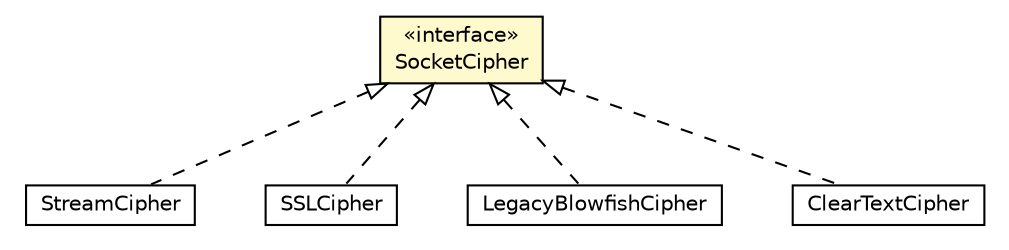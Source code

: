 #!/usr/local/bin/dot
#
# Class diagram 
# Generated by UMLGraph version R5_6-24-gf6e263 (http://www.umlgraph.org/)
#

digraph G {
	edge [fontname="Helvetica",fontsize=10,labelfontname="Helvetica",labelfontsize=10];
	node [fontname="Helvetica",fontsize=10,shape=plaintext];
	nodesep=0.25;
	ranksep=0.5;
	// org.universAAL.ri.gateway.communication.cipher.StreamCipher
	c29878 [label=<<table title="org.universAAL.ri.gateway.communication.cipher.StreamCipher" border="0" cellborder="1" cellspacing="0" cellpadding="2" port="p" href="./StreamCipher.html">
		<tr><td><table border="0" cellspacing="0" cellpadding="1">
<tr><td align="center" balign="center"> StreamCipher </td></tr>
		</table></td></tr>
		</table>>, URL="./StreamCipher.html", fontname="Helvetica", fontcolor="black", fontsize=10.0];
	// org.universAAL.ri.gateway.communication.cipher.SSLCipher
	c29879 [label=<<table title="org.universAAL.ri.gateway.communication.cipher.SSLCipher" border="0" cellborder="1" cellspacing="0" cellpadding="2" port="p" href="./SSLCipher.html">
		<tr><td><table border="0" cellspacing="0" cellpadding="1">
<tr><td align="center" balign="center"> SSLCipher </td></tr>
		</table></td></tr>
		</table>>, URL="./SSLCipher.html", fontname="Helvetica", fontcolor="black", fontsize=10.0];
	// org.universAAL.ri.gateway.communication.cipher.LegacyBlowfishCipher
	c29880 [label=<<table title="org.universAAL.ri.gateway.communication.cipher.LegacyBlowfishCipher" border="0" cellborder="1" cellspacing="0" cellpadding="2" port="p" href="./LegacyBlowfishCipher.html">
		<tr><td><table border="0" cellspacing="0" cellpadding="1">
<tr><td align="center" balign="center"> LegacyBlowfishCipher </td></tr>
		</table></td></tr>
		</table>>, URL="./LegacyBlowfishCipher.html", fontname="Helvetica", fontcolor="black", fontsize=10.0];
	// org.universAAL.ri.gateway.communication.cipher.ClearTextCipher
	c29881 [label=<<table title="org.universAAL.ri.gateway.communication.cipher.ClearTextCipher" border="0" cellborder="1" cellspacing="0" cellpadding="2" port="p" href="./ClearTextCipher.html">
		<tr><td><table border="0" cellspacing="0" cellpadding="1">
<tr><td align="center" balign="center"> ClearTextCipher </td></tr>
		</table></td></tr>
		</table>>, URL="./ClearTextCipher.html", fontname="Helvetica", fontcolor="black", fontsize=10.0];
	// org.universAAL.ri.gateway.communication.cipher.SocketCipher
	c29882 [label=<<table title="org.universAAL.ri.gateway.communication.cipher.SocketCipher" border="0" cellborder="1" cellspacing="0" cellpadding="2" port="p" bgcolor="lemonChiffon" href="./SocketCipher.html">
		<tr><td><table border="0" cellspacing="0" cellpadding="1">
<tr><td align="center" balign="center"> &#171;interface&#187; </td></tr>
<tr><td align="center" balign="center"> SocketCipher </td></tr>
		</table></td></tr>
		</table>>, URL="./SocketCipher.html", fontname="Helvetica", fontcolor="black", fontsize=10.0];
	//org.universAAL.ri.gateway.communication.cipher.StreamCipher implements org.universAAL.ri.gateway.communication.cipher.SocketCipher
	c29882:p -> c29878:p [dir=back,arrowtail=empty,style=dashed];
	//org.universAAL.ri.gateway.communication.cipher.SSLCipher implements org.universAAL.ri.gateway.communication.cipher.SocketCipher
	c29882:p -> c29879:p [dir=back,arrowtail=empty,style=dashed];
	//org.universAAL.ri.gateway.communication.cipher.LegacyBlowfishCipher implements org.universAAL.ri.gateway.communication.cipher.SocketCipher
	c29882:p -> c29880:p [dir=back,arrowtail=empty,style=dashed];
	//org.universAAL.ri.gateway.communication.cipher.ClearTextCipher implements org.universAAL.ri.gateway.communication.cipher.SocketCipher
	c29882:p -> c29881:p [dir=back,arrowtail=empty,style=dashed];
}

